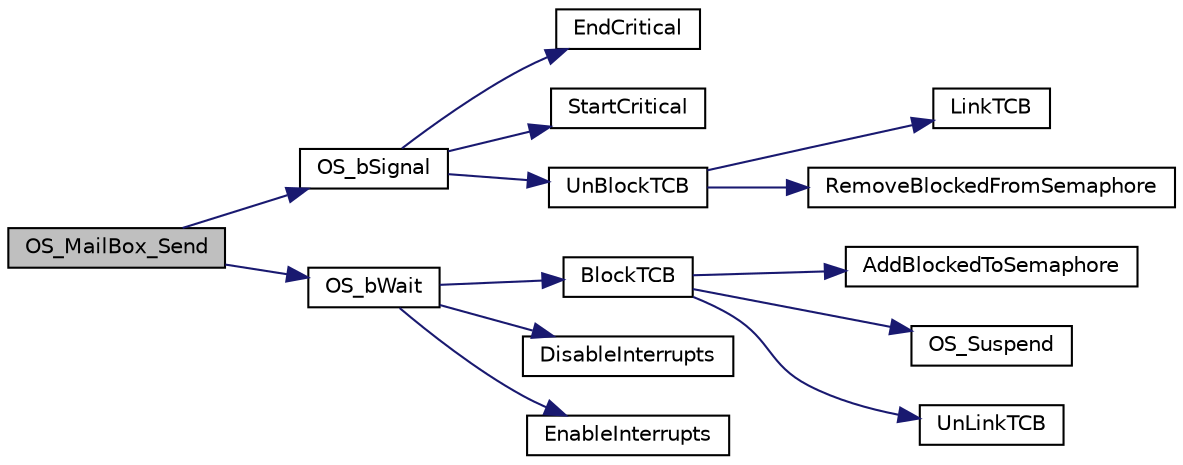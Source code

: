digraph "OS_MailBox_Send"
{
 // LATEX_PDF_SIZE
  edge [fontname="Helvetica",fontsize="10",labelfontname="Helvetica",labelfontsize="10"];
  node [fontname="Helvetica",fontsize="10",shape=record];
  rankdir="LR";
  Node1 [label="OS_MailBox_Send",height=0.2,width=0.4,color="black", fillcolor="grey75", style="filled", fontcolor="black",tooltip="This function will be called from a foreground thread It will spin/block if the MailBox contains data..."];
  Node1 -> Node2 [color="midnightblue",fontsize="10",style="solid",fontname="Helvetica"];
  Node2 [label="OS_bSignal",height=0.2,width=0.4,color="black", fillcolor="white", style="filled",URL="$_o_s_8c.html#aacf0c377b570fc63b103c57e0fbc7acd",tooltip="This function implements binary signal."];
  Node2 -> Node3 [color="midnightblue",fontsize="10",style="solid",fontname="Helvetica"];
  Node3 [label="EndCritical",height=0.2,width=0.4,color="black", fillcolor="white", style="filled",URL="$startup_8h.html#a334154d527e554c179f59f15789a9034",tooltip="End of critical section (ISR = prev ISR) @parameter sr previously saved PSR."];
  Node2 -> Node4 [color="midnightblue",fontsize="10",style="solid",fontname="Helvetica"];
  Node4 [label="StartCritical",height=0.2,width=0.4,color="black", fillcolor="white", style="filled",URL="$startup_8h.html#a2bd85031589c754845b826ef8a50fe15",tooltip="Start Criticat Sections, Disable Global Interrupts."];
  Node2 -> Node5 [color="midnightblue",fontsize="10",style="solid",fontname="Helvetica"];
  Node5 [label="UnBlockTCB",height=0.2,width=0.4,color="black", fillcolor="white", style="filled",URL="$_o_s_8c.html#a69239e16573b1731d861d1bf8223b2ca",tooltip="Remove TCB from blocked list."];
  Node5 -> Node6 [color="midnightblue",fontsize="10",style="solid",fontname="Helvetica"];
  Node6 [label="LinkTCB",height=0.2,width=0.4,color="black", fillcolor="white", style="filled",URL="$_o_s_8c.html#a73955a19ff51ef9c72cbdca13afbaf01",tooltip="LinkTCB Add TCB to doubly Linked List, copy pasta ee 312."];
  Node5 -> Node7 [color="midnightblue",fontsize="10",style="solid",fontname="Helvetica"];
  Node7 [label="RemoveBlockedFromSemaphore",height=0.2,width=0.4,color="black", fillcolor="white", style="filled",URL="$_o_s_8c.html#afc402897fb2fb0bf0cc3e51039fa0963",tooltip="Remove TCB from blocked list, assuiming thread already blocked, else rip program."];
  Node1 -> Node8 [color="midnightblue",fontsize="10",style="solid",fontname="Helvetica"];
  Node8 [label="OS_bWait",height=0.2,width=0.4,color="black", fillcolor="white", style="filled",URL="$_o_s_8c.html#a3f127f7a40ffd3e43b7b0f4c8b7f30ff",tooltip="This function implements binary wait."];
  Node8 -> Node9 [color="midnightblue",fontsize="10",style="solid",fontname="Helvetica"];
  Node9 [label="BlockTCB",height=0.2,width=0.4,color="black", fillcolor="white", style="filled",URL="$_o_s_8c.html#aef10d0f111dd7005eb47910c2c539774",tooltip="Add current TCB to blocked list then yield, ratatatat."];
  Node9 -> Node10 [color="midnightblue",fontsize="10",style="solid",fontname="Helvetica"];
  Node10 [label="AddBlockedToSemaphore",height=0.2,width=0.4,color="black", fillcolor="white", style="filled",URL="$_o_s_8c.html#adf29cacb24e7fe15bc46811f994eaa57",tooltip="Add TCB to blocked Linked list of semaphore."];
  Node9 -> Node11 [color="midnightblue",fontsize="10",style="solid",fontname="Helvetica"];
  Node11 [label="OS_Suspend",height=0.2,width=0.4,color="black", fillcolor="white", style="filled",URL="$_o_s_8c.html#a4e71587568a2a48931a35615cad1b5db",tooltip="This function suspends current thread by forcing context switch call."];
  Node9 -> Node12 [color="midnightblue",fontsize="10",style="solid",fontname="Helvetica"];
  Node12 [label="UnLinkTCB",height=0.2,width=0.4,color="black", fillcolor="white", style="filled",URL="$_o_s_8c.html#aad5d03b551650383d80786160b0c5e37",tooltip="UnLinkTCB Remove thread form Doubly LL of TCB, copy pasta."];
  Node8 -> Node13 [color="midnightblue",fontsize="10",style="solid",fontname="Helvetica"];
  Node13 [label="DisableInterrupts",height=0.2,width=0.4,color="black", fillcolor="white", style="filled",URL="$startup_8h.html#ac866dbaf7b167e5c46bb33de42eee84d",tooltip="Disable Global Interrupts (ISR = 1)"];
  Node8 -> Node14 [color="midnightblue",fontsize="10",style="solid",fontname="Helvetica"];
  Node14 [label="EnableInterrupts",height=0.2,width=0.4,color="black", fillcolor="white", style="filled",URL="$startup_8h.html#ab712356331a62b04aebcb373865e68c4",tooltip="Enable Global Interrupts (ISR = 0)"];
}
